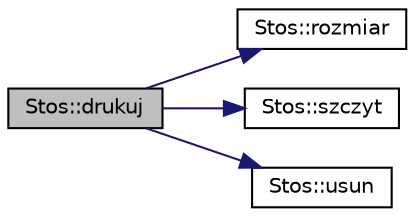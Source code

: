digraph G
{
  edge [fontname="Helvetica",fontsize="10",labelfontname="Helvetica",labelfontsize="10"];
  node [fontname="Helvetica",fontsize="10",shape=record];
  rankdir="LR";
  Node1 [label="Stos::drukuj",height=0.2,width=0.4,color="black", fillcolor="grey75", style="filled" fontcolor="black"];
  Node1 -> Node2 [color="midnightblue",fontsize="10",style="solid",fontname="Helvetica"];
  Node2 [label="Stos::rozmiar",height=0.2,width=0.4,color="black", fillcolor="white", style="filled",URL="$class_stos.html#a66e658929cc85d93e66ea49d627402b2",tooltip="Obudowa funkcji size()."];
  Node1 -> Node3 [color="midnightblue",fontsize="10",style="solid",fontname="Helvetica"];
  Node3 [label="Stos::szczyt",height=0.2,width=0.4,color="black", fillcolor="white", style="filled",URL="$class_stos.html#adefd481d405f9b0f9355f32f57d525af",tooltip="Obudowa funkcji top()."];
  Node1 -> Node4 [color="midnightblue",fontsize="10",style="solid",fontname="Helvetica"];
  Node4 [label="Stos::usun",height=0.2,width=0.4,color="black", fillcolor="white", style="filled",URL="$class_stos.html#a1155a53b512ed3badc6c2fda97d7928a",tooltip="Obudowa funkcji pop()."];
}
